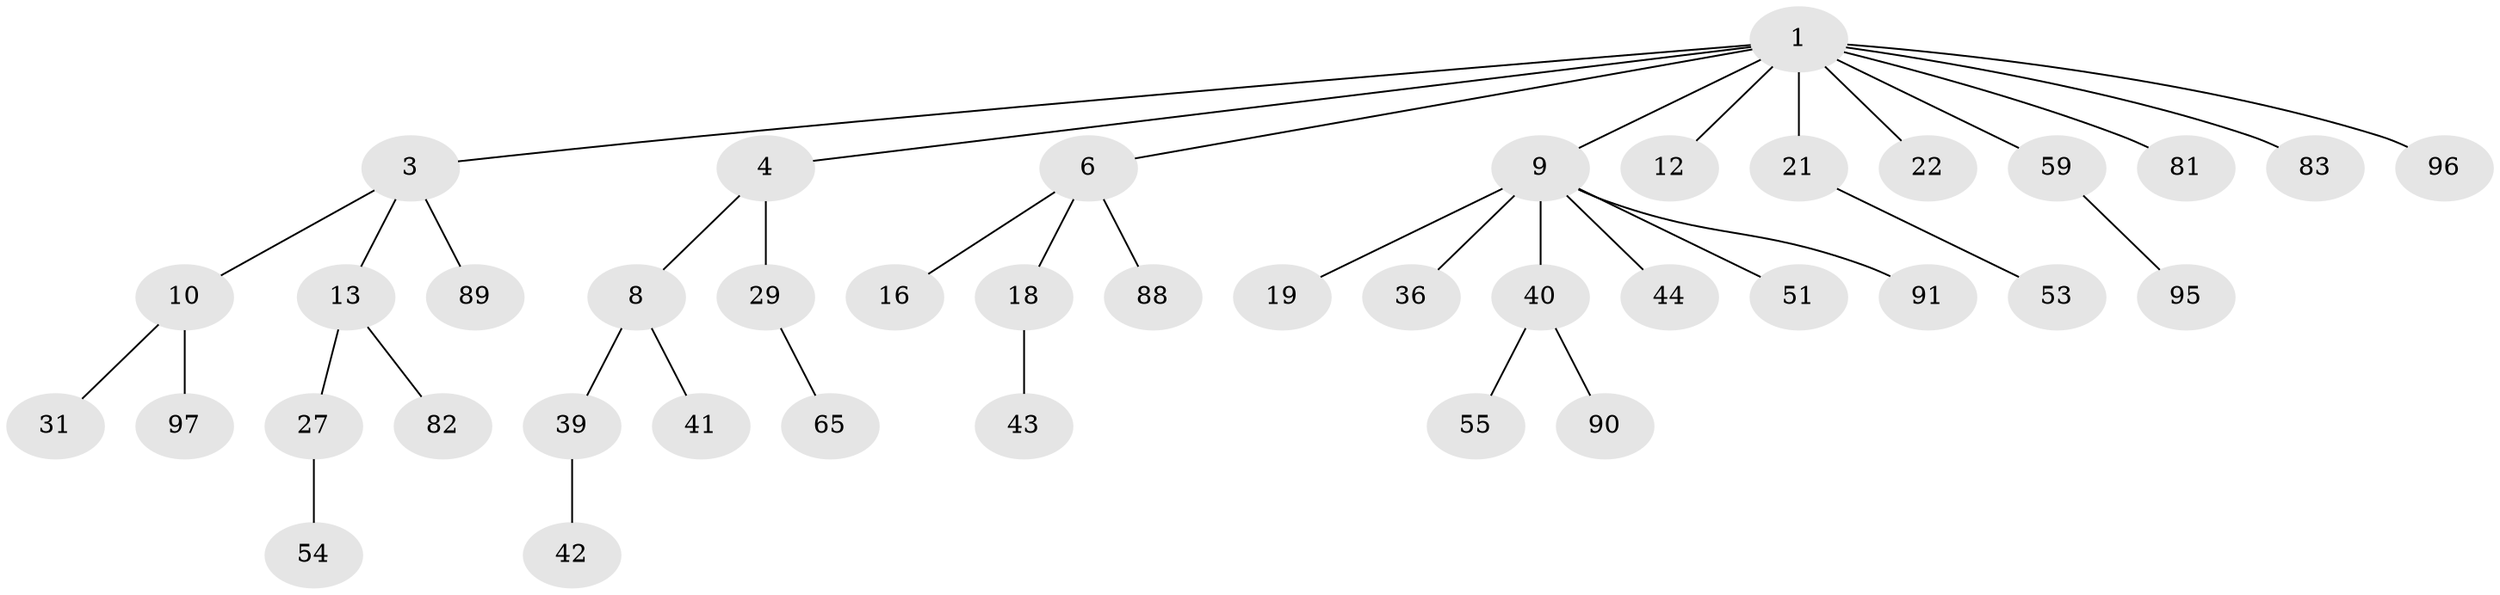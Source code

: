 // original degree distribution, {7: 0.01, 3: 0.16, 4: 0.1, 2: 0.21, 5: 0.01, 1: 0.5, 6: 0.01}
// Generated by graph-tools (version 1.1) at 2025/19/03/04/25 18:19:09]
// undirected, 40 vertices, 39 edges
graph export_dot {
graph [start="1"]
  node [color=gray90,style=filled];
  1 [super="+2+7"];
  3 [super="+5+20"];
  4;
  6 [super="+25"];
  8 [super="+14"];
  9 [super="+48+15"];
  10 [super="+11+23"];
  12;
  13 [super="+71+26+33"];
  16 [super="+35"];
  18;
  19 [super="+57"];
  21 [super="+85"];
  22 [super="+38+28"];
  27 [super="+84+98"];
  29;
  31 [super="+58+66"];
  36 [super="+46+87"];
  39 [super="+80"];
  40 [super="+60+47"];
  41;
  42;
  43;
  44 [super="+50"];
  51;
  53;
  54 [super="+67+77"];
  55 [super="+75"];
  59 [super="+64+79"];
  65 [super="+78"];
  81 [super="+92"];
  82 [super="+93"];
  83;
  88;
  89;
  90;
  91;
  95;
  96;
  97;
  1 -- 3;
  1 -- 6;
  1 -- 12;
  1 -- 59;
  1 -- 81;
  1 -- 4;
  1 -- 22;
  1 -- 96;
  1 -- 83;
  1 -- 21;
  1 -- 9;
  3 -- 10;
  3 -- 13;
  3 -- 89;
  4 -- 8;
  4 -- 29;
  6 -- 16;
  6 -- 18;
  6 -- 88;
  8 -- 39;
  8 -- 41;
  9 -- 91;
  9 -- 51;
  9 -- 36;
  9 -- 19;
  9 -- 40;
  9 -- 44;
  10 -- 97;
  10 -- 31;
  13 -- 82;
  13 -- 27;
  18 -- 43;
  21 -- 53;
  27 -- 54;
  29 -- 65;
  39 -- 42;
  40 -- 90;
  40 -- 55;
  59 -- 95;
}
